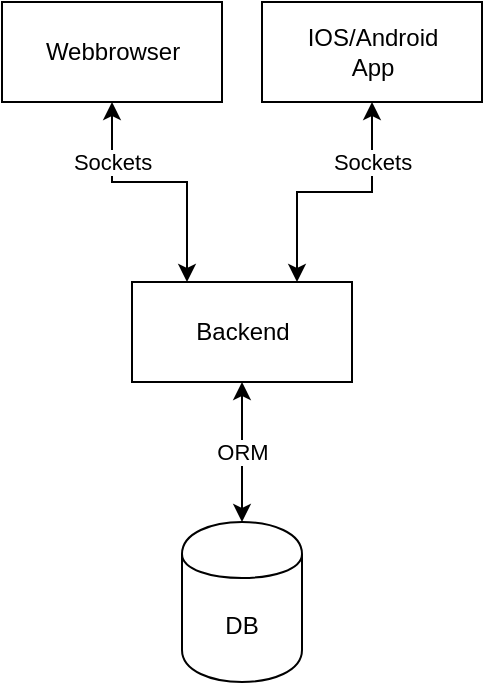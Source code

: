 <mxfile version="10.6.5" type="device"><diagram name="Page-1" id="9f46799a-70d6-7492-0946-bef42562c5a5"><mxGraphModel dx="1327" dy="778" grid="1" gridSize="10" guides="1" tooltips="1" connect="1" arrows="1" fold="1" page="1" pageScale="1" pageWidth="1100" pageHeight="850" background="#ffffff" math="0" shadow="0"><root><mxCell id="0"/><mxCell id="1" parent="0"/><mxCell id="JwgcZ8ytNqvMFrj_wXaU-5" value="Sockets" style="edgeStyle=orthogonalEdgeStyle;orthogonalLoop=1;jettySize=auto;html=1;entryX=0.25;entryY=0;entryDx=0;entryDy=0;exitX=0.5;exitY=1;exitDx=0;exitDy=0;rounded=0;targetPerimeterSpacing=0;startArrow=classic;startFill=1;" edge="1" parent="1" source="JwgcZ8ytNqvMFrj_wXaU-2" target="JwgcZ8ytNqvMFrj_wXaU-4"><mxGeometry x="-0.531" relative="1" as="geometry"><Array as="points"><mxPoint x="485" y="250"/><mxPoint x="523" y="250"/></Array><mxPoint as="offset"/></mxGeometry></mxCell><mxCell id="JwgcZ8ytNqvMFrj_wXaU-2" value="Webbrowser" style="html=1;" vertex="1" parent="1"><mxGeometry x="430" y="160" width="110" height="50" as="geometry"/></mxCell><mxCell id="JwgcZ8ytNqvMFrj_wXaU-10" value="&lt;div&gt;Sockets&lt;/div&gt;" style="edgeStyle=orthogonalEdgeStyle;rounded=0;orthogonalLoop=1;jettySize=auto;html=1;entryX=0.75;entryY=0;entryDx=0;entryDy=0;startArrow=classic;startFill=1;" edge="1" parent="1" source="JwgcZ8ytNqvMFrj_wXaU-3" target="JwgcZ8ytNqvMFrj_wXaU-4"><mxGeometry x="-0.528" relative="1" as="geometry"><mxPoint x="615" y="300" as="targetPoint"/><mxPoint as="offset"/></mxGeometry></mxCell><mxCell id="JwgcZ8ytNqvMFrj_wXaU-3" value="&lt;div&gt;IOS/Android&lt;/div&gt;&lt;div&gt;App&lt;br&gt;&lt;/div&gt;" style="html=1;" vertex="1" parent="1"><mxGeometry x="560" y="160" width="110" height="50" as="geometry"/></mxCell><mxCell id="JwgcZ8ytNqvMFrj_wXaU-12" value="&lt;div&gt;ORM&lt;/div&gt;" style="edgeStyle=orthogonalEdgeStyle;rounded=0;orthogonalLoop=1;jettySize=auto;html=1;startArrow=classic;startFill=1;" edge="1" parent="1" source="JwgcZ8ytNqvMFrj_wXaU-4"><mxGeometry relative="1" as="geometry"><mxPoint x="550" y="420" as="targetPoint"/><Array as="points"><mxPoint x="550" y="390"/><mxPoint x="550" y="390"/></Array></mxGeometry></mxCell><mxCell id="JwgcZ8ytNqvMFrj_wXaU-4" value="Backend" style="html=1;" vertex="1" parent="1"><mxGeometry x="495" y="300" width="110" height="50" as="geometry"/></mxCell><mxCell id="JwgcZ8ytNqvMFrj_wXaU-15" value="DB" style="shape=cylinder;whiteSpace=wrap;html=1;boundedLbl=1;backgroundOutline=1;" vertex="1" parent="1"><mxGeometry x="520" y="420" width="60" height="80" as="geometry"/></mxCell></root></mxGraphModel></diagram></mxfile>